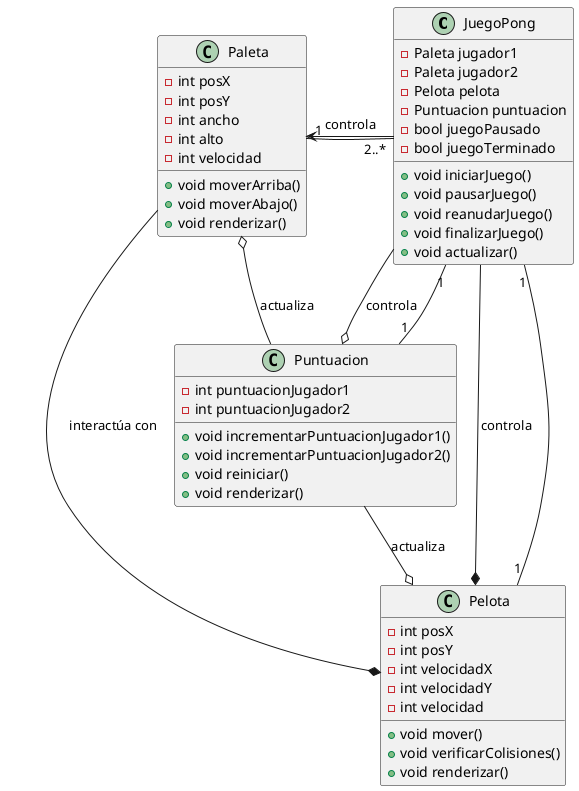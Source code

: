 @startuml PingPong_Atari

class JuegoPong {
    -Paleta jugador1
    -Paleta jugador2
    -Pelota pelota
    -Puntuacion puntuacion
    -bool juegoPausado
    -bool juegoTerminado
    +void iniciarJuego()
    +void pausarJuego()
    +void reanudarJuego()
    +void finalizarJuego()
    +void actualizar()
}

class Paleta {
    -int posX
    -int posY
    -int ancho
    -int alto
    -int velocidad
    +void moverArriba()
    +void moverAbajo()
    +void renderizar()
}

class Pelota {
    -int posX
    -int posY
    -int velocidadX
    -int velocidadY
    -int velocidad
    +void mover()
    +void verificarColisiones()
    +void renderizar()
}

class Puntuacion {
    -int puntuacionJugador1
    -int puntuacionJugador2
    +void incrementarPuntuacionJugador1()
    +void incrementarPuntuacionJugador2()
    +void reiniciar()
    +void renderizar()
}

JuegoPong --l> Paleta : controla
JuegoPong --* Pelota : controla
JuegoPong --o Puntuacion : controla

Paleta --* Pelota : interactúa con
Puntuacion --o Paleta : actualiza
Puntuacion --o Pelota : actualiza

Paleta "1" -- "2..*" JuegoPong
Pelota "1" -- "1" JuegoPong
Puntuacion "1" -- "1" JuegoPong

@enduml